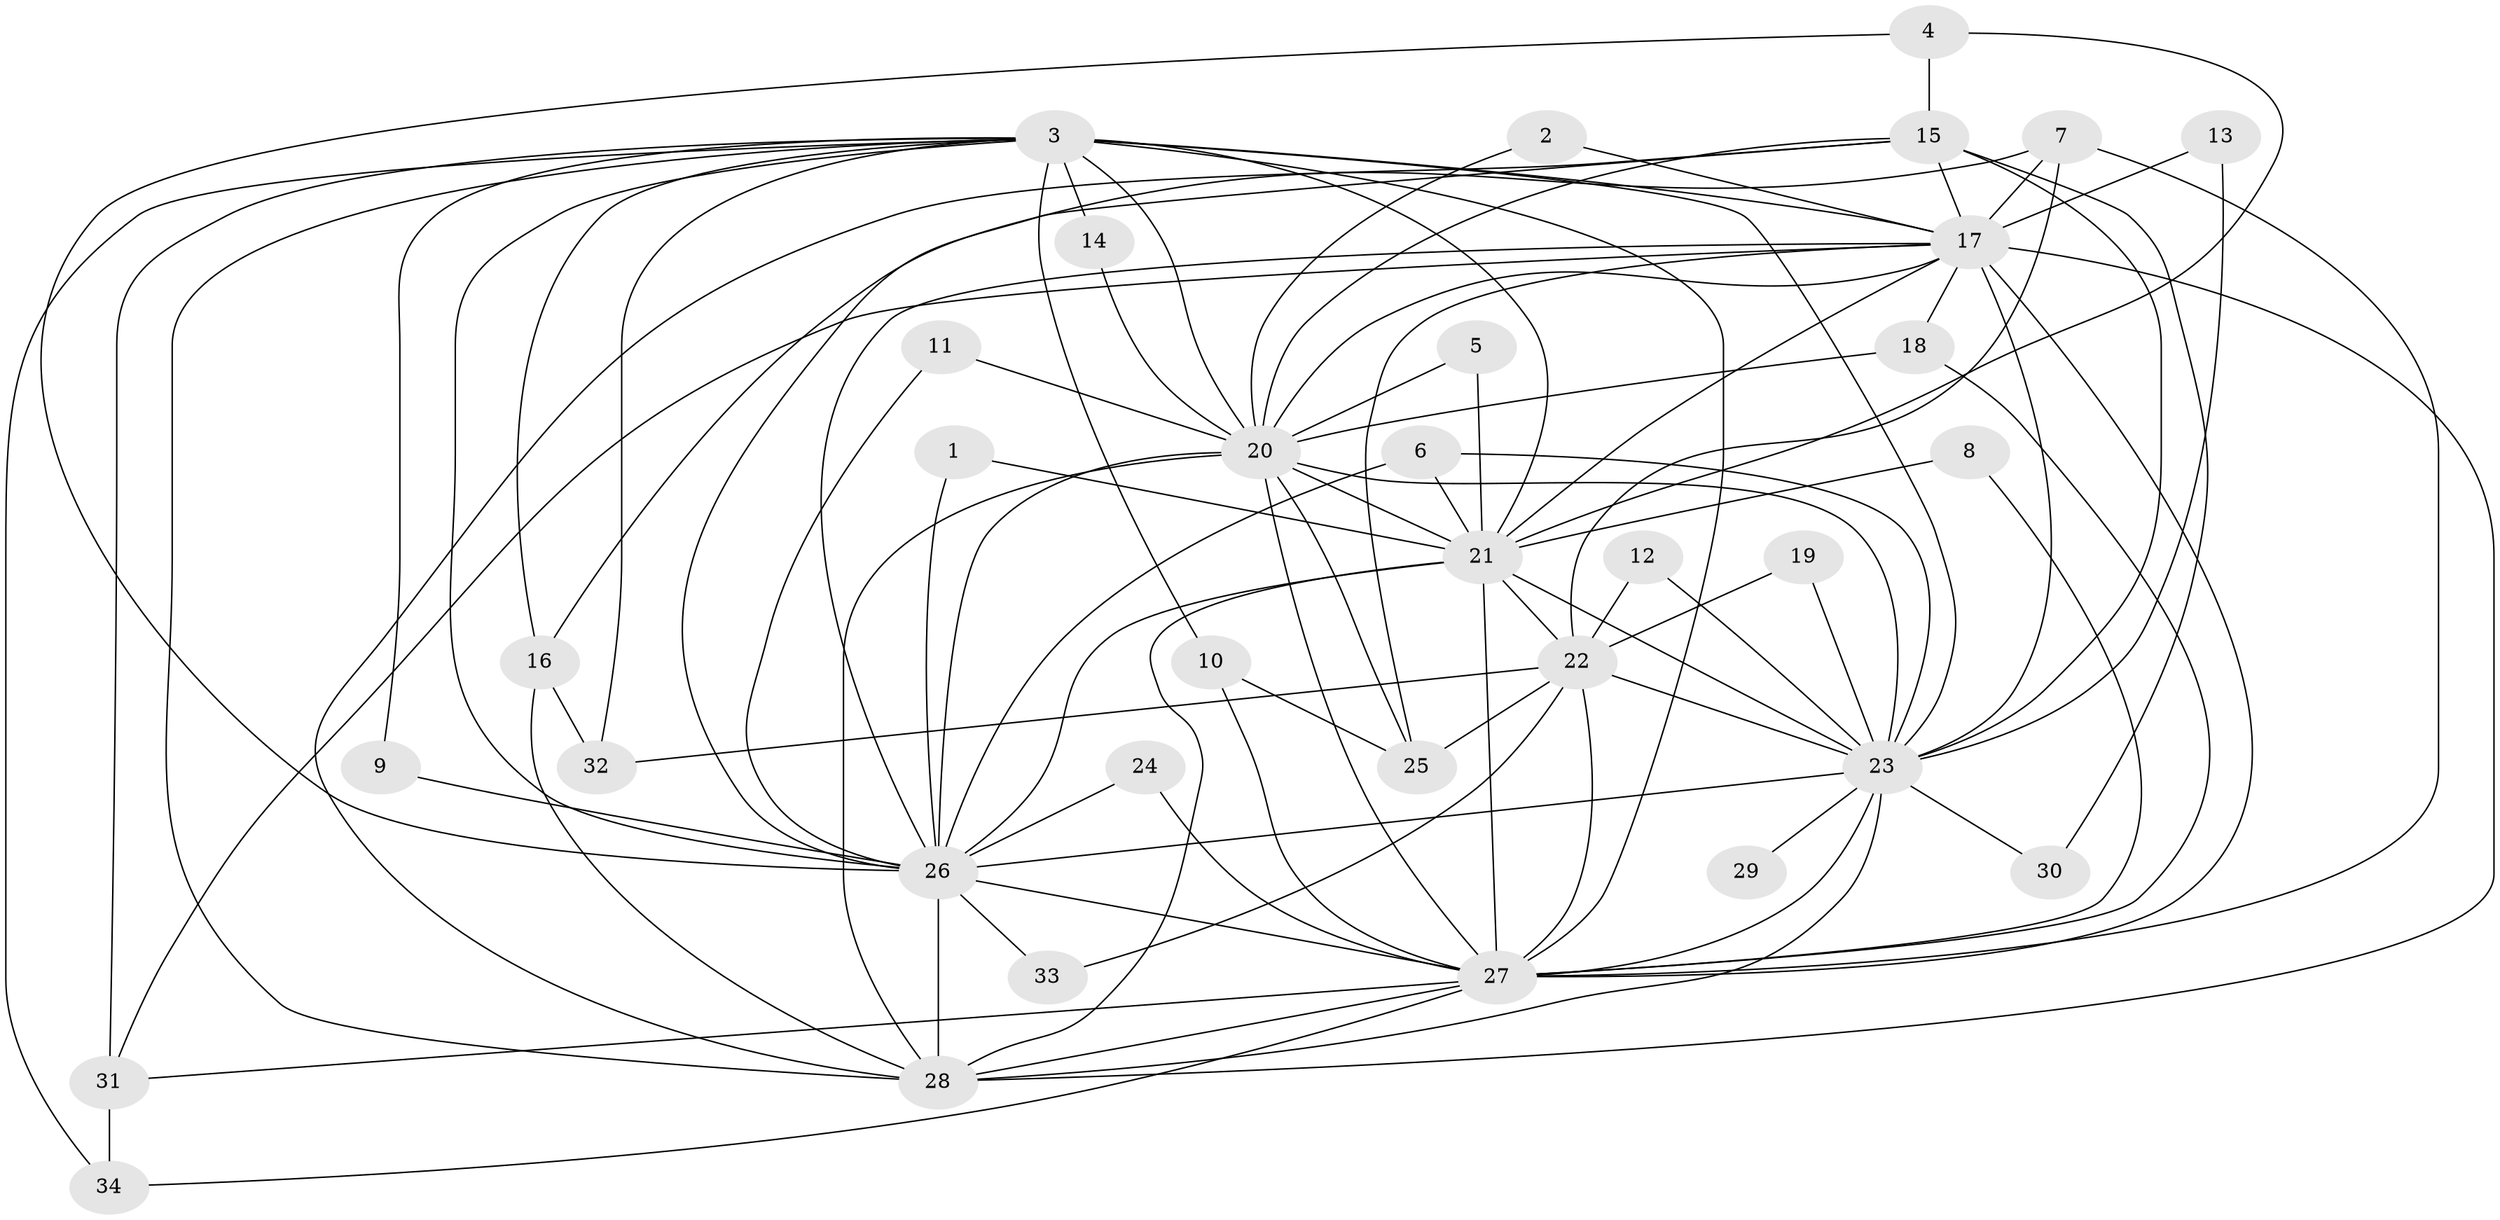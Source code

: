 // original degree distribution, {17: 0.04411764705882353, 15: 0.029411764705882353, 22: 0.014705882352941176, 19: 0.014705882352941176, 13: 0.029411764705882353, 21: 0.014705882352941176, 2: 0.5294117647058824, 4: 0.08823529411764706, 3: 0.20588235294117646, 8: 0.014705882352941176, 7: 0.014705882352941176}
// Generated by graph-tools (version 1.1) at 2025/25/03/09/25 03:25:44]
// undirected, 34 vertices, 93 edges
graph export_dot {
graph [start="1"]
  node [color=gray90,style=filled];
  1;
  2;
  3;
  4;
  5;
  6;
  7;
  8;
  9;
  10;
  11;
  12;
  13;
  14;
  15;
  16;
  17;
  18;
  19;
  20;
  21;
  22;
  23;
  24;
  25;
  26;
  27;
  28;
  29;
  30;
  31;
  32;
  33;
  34;
  1 -- 21 [weight=1.0];
  1 -- 26 [weight=1.0];
  2 -- 17 [weight=1.0];
  2 -- 20 [weight=1.0];
  3 -- 9 [weight=1.0];
  3 -- 10 [weight=2.0];
  3 -- 14 [weight=1.0];
  3 -- 16 [weight=1.0];
  3 -- 17 [weight=2.0];
  3 -- 20 [weight=2.0];
  3 -- 21 [weight=3.0];
  3 -- 23 [weight=3.0];
  3 -- 26 [weight=3.0];
  3 -- 27 [weight=4.0];
  3 -- 28 [weight=3.0];
  3 -- 31 [weight=2.0];
  3 -- 32 [weight=2.0];
  3 -- 34 [weight=1.0];
  4 -- 15 [weight=1.0];
  4 -- 21 [weight=1.0];
  4 -- 26 [weight=1.0];
  5 -- 20 [weight=1.0];
  5 -- 21 [weight=1.0];
  6 -- 21 [weight=1.0];
  6 -- 23 [weight=1.0];
  6 -- 26 [weight=1.0];
  7 -- 16 [weight=1.0];
  7 -- 17 [weight=1.0];
  7 -- 22 [weight=1.0];
  7 -- 27 [weight=1.0];
  8 -- 21 [weight=1.0];
  8 -- 27 [weight=2.0];
  9 -- 26 [weight=2.0];
  10 -- 25 [weight=1.0];
  10 -- 27 [weight=1.0];
  11 -- 20 [weight=1.0];
  11 -- 26 [weight=1.0];
  12 -- 22 [weight=1.0];
  12 -- 23 [weight=1.0];
  13 -- 17 [weight=1.0];
  13 -- 23 [weight=1.0];
  14 -- 20 [weight=1.0];
  15 -- 17 [weight=1.0];
  15 -- 20 [weight=1.0];
  15 -- 23 [weight=1.0];
  15 -- 26 [weight=1.0];
  15 -- 28 [weight=1.0];
  15 -- 30 [weight=1.0];
  16 -- 28 [weight=1.0];
  16 -- 32 [weight=1.0];
  17 -- 18 [weight=1.0];
  17 -- 20 [weight=1.0];
  17 -- 21 [weight=1.0];
  17 -- 23 [weight=1.0];
  17 -- 25 [weight=1.0];
  17 -- 26 [weight=2.0];
  17 -- 27 [weight=2.0];
  17 -- 28 [weight=1.0];
  17 -- 31 [weight=1.0];
  18 -- 20 [weight=1.0];
  18 -- 27 [weight=1.0];
  19 -- 22 [weight=1.0];
  19 -- 23 [weight=1.0];
  20 -- 21 [weight=1.0];
  20 -- 23 [weight=1.0];
  20 -- 25 [weight=1.0];
  20 -- 26 [weight=1.0];
  20 -- 27 [weight=2.0];
  20 -- 28 [weight=1.0];
  21 -- 22 [weight=1.0];
  21 -- 23 [weight=1.0];
  21 -- 26 [weight=3.0];
  21 -- 27 [weight=3.0];
  21 -- 28 [weight=1.0];
  22 -- 23 [weight=1.0];
  22 -- 25 [weight=1.0];
  22 -- 27 [weight=1.0];
  22 -- 32 [weight=1.0];
  22 -- 33 [weight=1.0];
  23 -- 26 [weight=1.0];
  23 -- 27 [weight=2.0];
  23 -- 28 [weight=2.0];
  23 -- 29 [weight=1.0];
  23 -- 30 [weight=1.0];
  24 -- 26 [weight=1.0];
  24 -- 27 [weight=1.0];
  26 -- 27 [weight=3.0];
  26 -- 28 [weight=1.0];
  26 -- 33 [weight=1.0];
  27 -- 28 [weight=2.0];
  27 -- 31 [weight=1.0];
  27 -- 34 [weight=1.0];
  31 -- 34 [weight=1.0];
}
